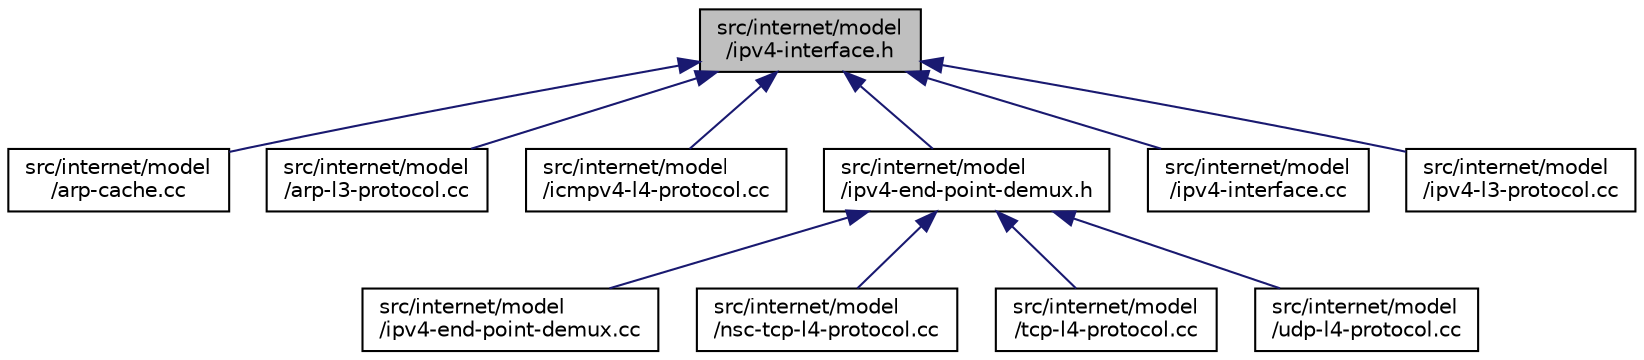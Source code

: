 digraph "src/internet/model/ipv4-interface.h"
{
 // LATEX_PDF_SIZE
  edge [fontname="Helvetica",fontsize="10",labelfontname="Helvetica",labelfontsize="10"];
  node [fontname="Helvetica",fontsize="10",shape=record];
  Node1 [label="src/internet/model\l/ipv4-interface.h",height=0.2,width=0.4,color="black", fillcolor="grey75", style="filled", fontcolor="black",tooltip=" "];
  Node1 -> Node2 [dir="back",color="midnightblue",fontsize="10",style="solid",fontname="Helvetica"];
  Node2 [label="src/internet/model\l/arp-cache.cc",height=0.2,width=0.4,color="black", fillcolor="white", style="filled",URL="$arp-cache_8cc.html",tooltip=" "];
  Node1 -> Node3 [dir="back",color="midnightblue",fontsize="10",style="solid",fontname="Helvetica"];
  Node3 [label="src/internet/model\l/arp-l3-protocol.cc",height=0.2,width=0.4,color="black", fillcolor="white", style="filled",URL="$arp-l3-protocol_8cc.html",tooltip=" "];
  Node1 -> Node4 [dir="back",color="midnightblue",fontsize="10",style="solid",fontname="Helvetica"];
  Node4 [label="src/internet/model\l/icmpv4-l4-protocol.cc",height=0.2,width=0.4,color="black", fillcolor="white", style="filled",URL="$icmpv4-l4-protocol_8cc.html",tooltip=" "];
  Node1 -> Node5 [dir="back",color="midnightblue",fontsize="10",style="solid",fontname="Helvetica"];
  Node5 [label="src/internet/model\l/ipv4-end-point-demux.h",height=0.2,width=0.4,color="black", fillcolor="white", style="filled",URL="$ipv4-end-point-demux_8h.html",tooltip=" "];
  Node5 -> Node6 [dir="back",color="midnightblue",fontsize="10",style="solid",fontname="Helvetica"];
  Node6 [label="src/internet/model\l/ipv4-end-point-demux.cc",height=0.2,width=0.4,color="black", fillcolor="white", style="filled",URL="$ipv4-end-point-demux_8cc.html",tooltip=" "];
  Node5 -> Node7 [dir="back",color="midnightblue",fontsize="10",style="solid",fontname="Helvetica"];
  Node7 [label="src/internet/model\l/nsc-tcp-l4-protocol.cc",height=0.2,width=0.4,color="black", fillcolor="white", style="filled",URL="$nsc-tcp-l4-protocol_8cc.html",tooltip=" "];
  Node5 -> Node8 [dir="back",color="midnightblue",fontsize="10",style="solid",fontname="Helvetica"];
  Node8 [label="src/internet/model\l/tcp-l4-protocol.cc",height=0.2,width=0.4,color="black", fillcolor="white", style="filled",URL="$tcp-l4-protocol_8cc.html",tooltip=" "];
  Node5 -> Node9 [dir="back",color="midnightblue",fontsize="10",style="solid",fontname="Helvetica"];
  Node9 [label="src/internet/model\l/udp-l4-protocol.cc",height=0.2,width=0.4,color="black", fillcolor="white", style="filled",URL="$udp-l4-protocol_8cc.html",tooltip=" "];
  Node1 -> Node10 [dir="back",color="midnightblue",fontsize="10",style="solid",fontname="Helvetica"];
  Node10 [label="src/internet/model\l/ipv4-interface.cc",height=0.2,width=0.4,color="black", fillcolor="white", style="filled",URL="$ipv4-interface_8cc.html",tooltip=" "];
  Node1 -> Node11 [dir="back",color="midnightblue",fontsize="10",style="solid",fontname="Helvetica"];
  Node11 [label="src/internet/model\l/ipv4-l3-protocol.cc",height=0.2,width=0.4,color="black", fillcolor="white", style="filled",URL="$ipv4-l3-protocol_8cc.html",tooltip=" "];
}
